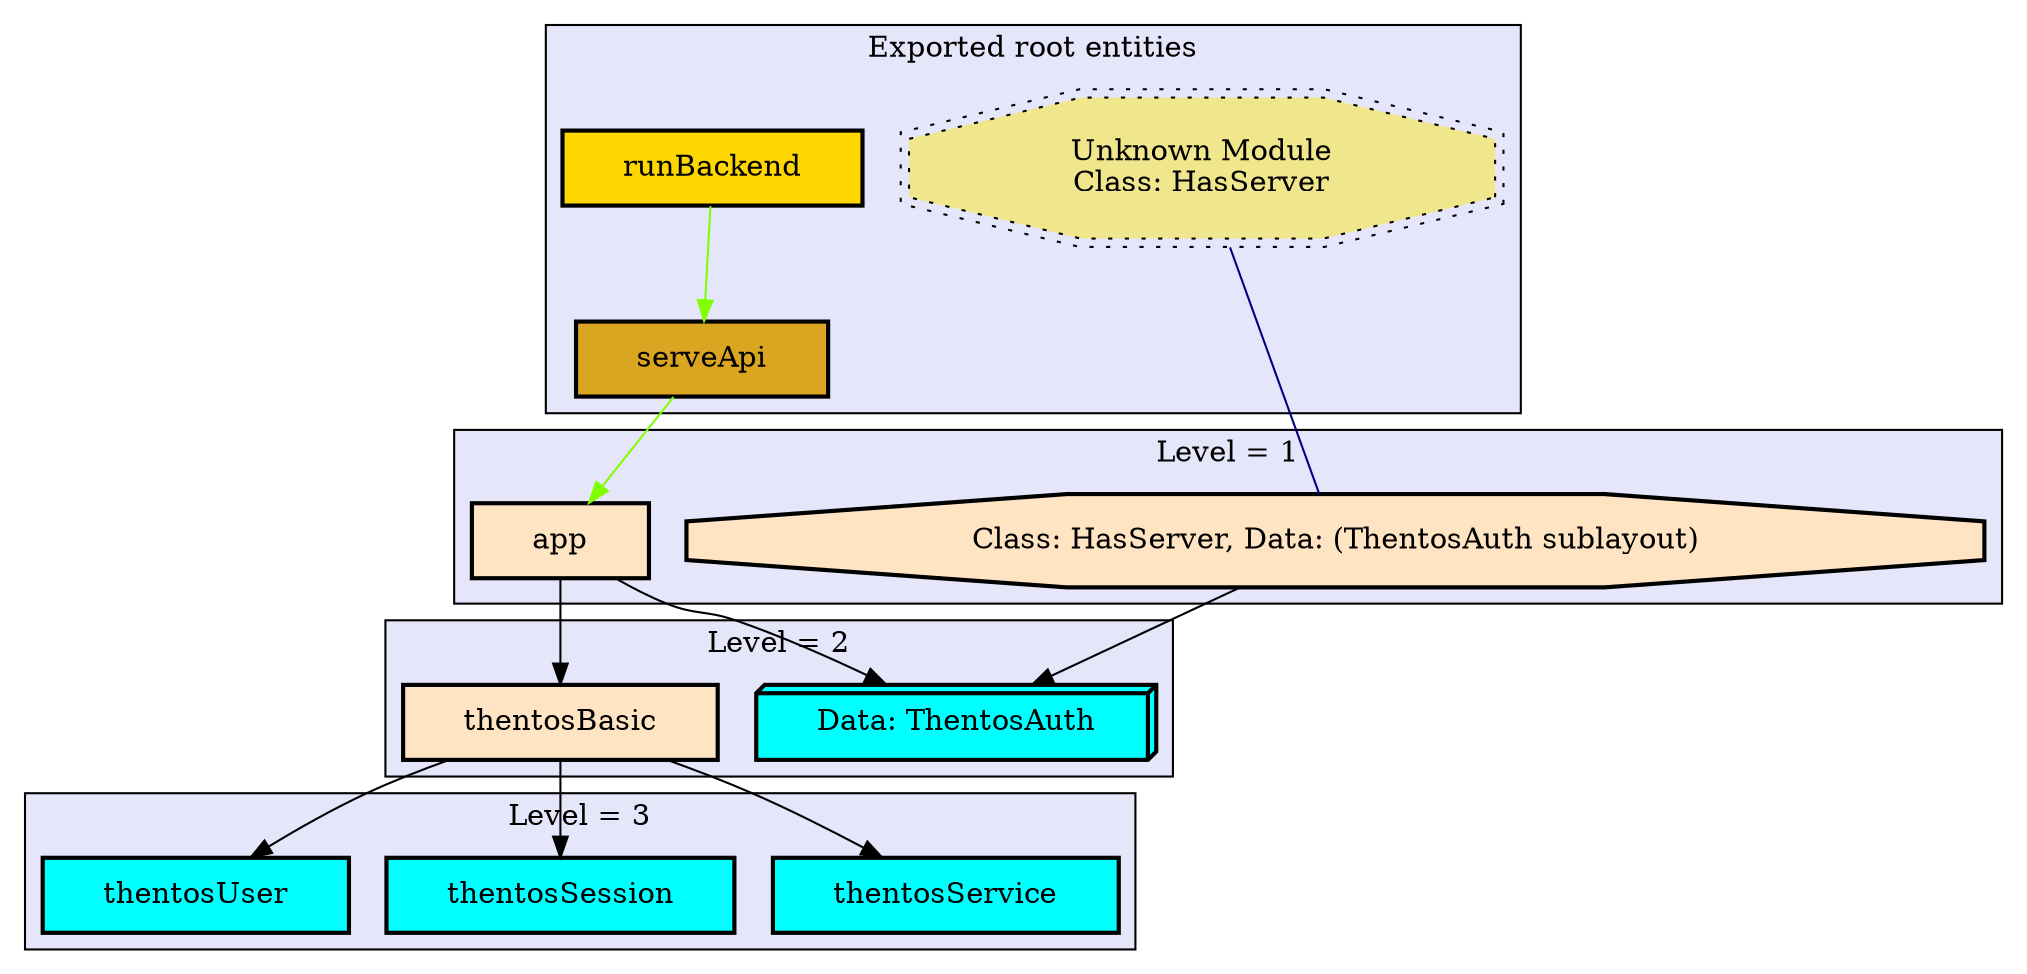 digraph "Levels within Thentos.Backend.Api.Simple" {
    node [margin="0.4,0.1"
         ,style=filled];
    subgraph cluster_0 {
        graph [label="Exported root entities"
              ,style=filled
              ,fillcolor=lavender];
        4 [label=runBackend
          ,shape=box
          ,fillcolor=gold
          ,style="filled,bold"];
        5 [label=serveApi
          ,shape=box
          ,fillcolor=goldenrod
          ,style="filled,bold"];
        10 [label="Unknown Module\nClass: HasServer"
           ,shape=doubleoctagon
           ,fillcolor=khaki
           ,style="filled,dotted"];
    }
    subgraph cluster_1 {
        graph [label="Level = 1"
              ,style=filled
              ,fillcolor=lavender];
        2 [label=app
          ,shape=box
          ,fillcolor=bisque
          ,style="filled,bold"];
        3 [label="Class: HasServer, Data: (ThentosAuth sublayout)"
          ,shape=octagon
          ,fillcolor=bisque
          ,style="filled,bold"];
    }
    subgraph cluster_2 {
        graph [label="Level = 2"
              ,style=filled
              ,fillcolor=lavender];
        1 [label="Data: ThentosAuth"
          ,shape=box3d
          ,fillcolor=cyan
          ,style="filled,bold"];
        6 [label=thentosBasic
          ,shape=box
          ,fillcolor=bisque
          ,style="filled,bold"];
    }
    subgraph cluster_3 {
        graph [label="Level = 3"
              ,style=filled
              ,fillcolor=lavender];
        7 [label=thentosService
          ,shape=box
          ,fillcolor=cyan
          ,style="filled,bold"];
        8 [label=thentosSession
          ,shape=box
          ,fillcolor=cyan
          ,style="filled,bold"];
        9 [label=thentosUser
          ,shape=box
          ,fillcolor=cyan
          ,style="filled,bold"];
    }
    2 -> 1 [penwidth=1,color=black];
    2 -> 6 [penwidth=1,color=black];
    3 -> 1 [penwidth=1,color=black];
    4 -> 5 [penwidth=1
           ,color=chartreuse];
    5 -> 2 [penwidth=1
           ,color=chartreuse];
    6 -> 7 [penwidth=1,color=black];
    6 -> 8 [penwidth=1,color=black];
    6 -> 9 [penwidth=1,color=black];
    10 -> 3 [penwidth=1
            ,color=navy
            ,dir=none];
}
